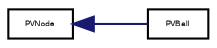 digraph G
{
  edge [fontname="FreeSans",fontsize="4",labelfontname="FreeSans",labelfontsize="4"];
  node [fontname="FreeSans",fontsize="4",shape=record];
  rankdir=LR;
  Node1 [label="PVNode",height=0.2,width=0.4,color="black", fillcolor="white", style="filled",URL="$class_p_v_node.html"];
  Node1 -> Node2 [dir=back,color="midnightblue",fontsize="4",style="solid",fontname="FreeSans"];
  Node2 [label="PVBall",height=0.2,width=0.4,color="black", fillcolor="white", style="filled",URL="$class_p_v_ball.html"];
}
